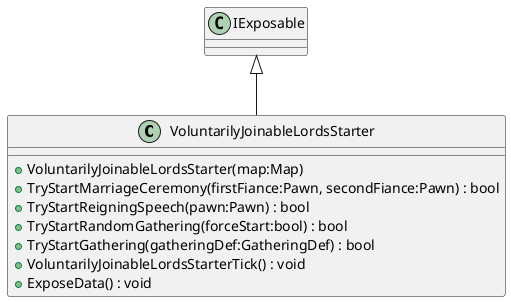 @startuml
class VoluntarilyJoinableLordsStarter {
    + VoluntarilyJoinableLordsStarter(map:Map)
    + TryStartMarriageCeremony(firstFiance:Pawn, secondFiance:Pawn) : bool
    + TryStartReigningSpeech(pawn:Pawn) : bool
    + TryStartRandomGathering(forceStart:bool) : bool
    + TryStartGathering(gatheringDef:GatheringDef) : bool
    + VoluntarilyJoinableLordsStarterTick() : void
    + ExposeData() : void
}
IExposable <|-- VoluntarilyJoinableLordsStarter
@enduml
